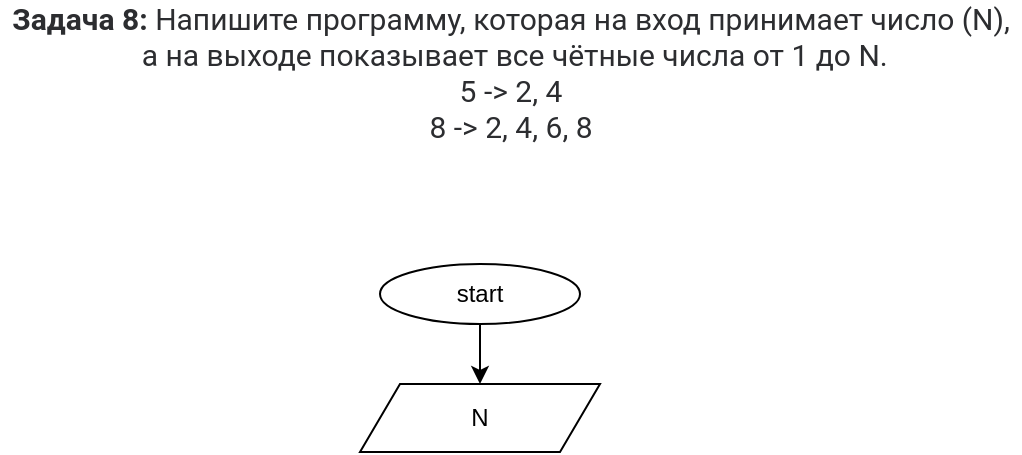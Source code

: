<mxfile>
    <diagram id="xOc6YgfOBvBiUwxwQMlZ" name="Страница 1">
        <mxGraphModel dx="1391" dy="598" grid="1" gridSize="10" guides="1" tooltips="1" connect="1" arrows="1" fold="1" page="1" pageScale="1" pageWidth="827" pageHeight="1169" math="0" shadow="0">
            <root>
                <mxCell id="0"/>
                <mxCell id="1" parent="0"/>
                <mxCell id="2" value="&lt;p style=&quot;box-sizing: border-box ; margin: 0px ; color: rgb(44 , 45 , 48) ; font-family: &amp;#34;roboto&amp;#34; , &amp;#34;san francisco&amp;#34; , &amp;#34;helvetica neue&amp;#34; , &amp;#34;helvetica&amp;#34; , &amp;#34;arial&amp;#34; ; font-size: 15px ; background-color: rgb(255 , 255 , 255)&quot;&gt;&lt;span style=&quot;box-sizing: border-box ; font-weight: 700&quot;&gt;Задача 8:&lt;/span&gt;&amp;nbsp;Напишите программу, которая на вход принимает число (N),&lt;/p&gt;&lt;p style=&quot;box-sizing: border-box ; margin: 0px ; color: rgb(44 , 45 , 48) ; font-family: &amp;#34;roboto&amp;#34; , &amp;#34;san francisco&amp;#34; , &amp;#34;helvetica neue&amp;#34; , &amp;#34;helvetica&amp;#34; , &amp;#34;arial&amp;#34; ; font-size: 15px ; background-color: rgb(255 , 255 , 255)&quot;&gt;&amp;nbsp;а на выходе показывает все чётные числа от 1 до N.&lt;/p&gt;&lt;p style=&quot;box-sizing: border-box ; margin: 0px ; color: rgb(44 , 45 , 48) ; font-family: &amp;#34;roboto&amp;#34; , &amp;#34;san francisco&amp;#34; , &amp;#34;helvetica neue&amp;#34; , &amp;#34;helvetica&amp;#34; , &amp;#34;arial&amp;#34; ; font-size: 15px ; background-color: rgb(255 , 255 , 255)&quot;&gt;5 -&amp;gt; 2, 4&lt;br style=&quot;box-sizing: border-box&quot;&gt;8 -&amp;gt; 2, 4, 6, 8&lt;/p&gt;" style="text;html=1;align=center;verticalAlign=middle;resizable=0;points=[];autosize=1;strokeColor=none;fillColor=none;" vertex="1" parent="1">
                    <mxGeometry x="150" y="20" width="510" height="60" as="geometry"/>
                </mxCell>
                <mxCell id="3" value="" style="edgeStyle=none;html=1;entryX=0.5;entryY=0;entryDx=0;entryDy=0;" edge="1" parent="1" source="4" target="6">
                    <mxGeometry relative="1" as="geometry">
                        <mxPoint x="390" y="160" as="targetPoint"/>
                    </mxGeometry>
                </mxCell>
                <mxCell id="4" value="start" style="ellipse;whiteSpace=wrap;html=1;" vertex="1" parent="1">
                    <mxGeometry x="340" y="146" width="100" height="30" as="geometry"/>
                </mxCell>
                <mxCell id="6" value="N" style="shape=parallelogram;perimeter=parallelogramPerimeter;whiteSpace=wrap;html=1;fixedSize=1;" vertex="1" parent="1">
                    <mxGeometry x="330" y="206" width="120" height="34" as="geometry"/>
                </mxCell>
            </root>
        </mxGraphModel>
    </diagram>
</mxfile>